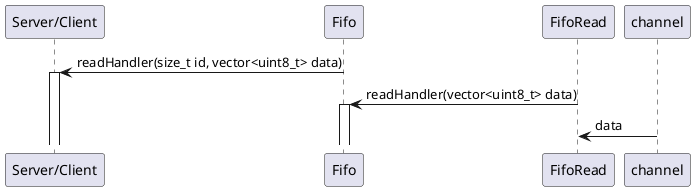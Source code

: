 @startuml

participant "Server/Client" as Server
participant "Fifo" as Fifo


Server<-Fifo: readHandler(size_t id, vector<uint8_t> data)
activate Server

Fifo <- FifoRead: readHandler(vector<uint8_t> data)
activate Fifo

FifoRead<-channel: data

@enduml